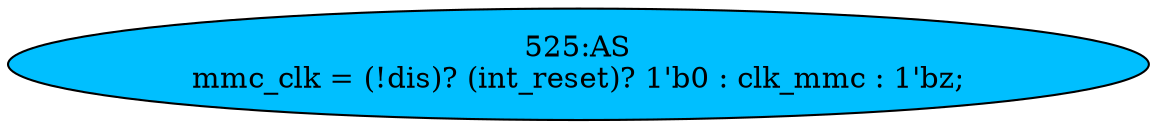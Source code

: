 strict digraph "" {
	node [label="\N"];
	"525:AS"	 [ast="<pyverilog.vparser.ast.Assign object at 0x7f1167bd9050>",
		def_var="['mmc_clk']",
		fillcolor=deepskyblue,
		label="525:AS
mmc_clk = (!dis)? (int_reset)? 1'b0 : clk_mmc : 1'bz;",
		statements="[]",
		style=filled,
		typ=Assign,
		use_var="['dis', 'int_reset', 'clk_mmc']"];
}
